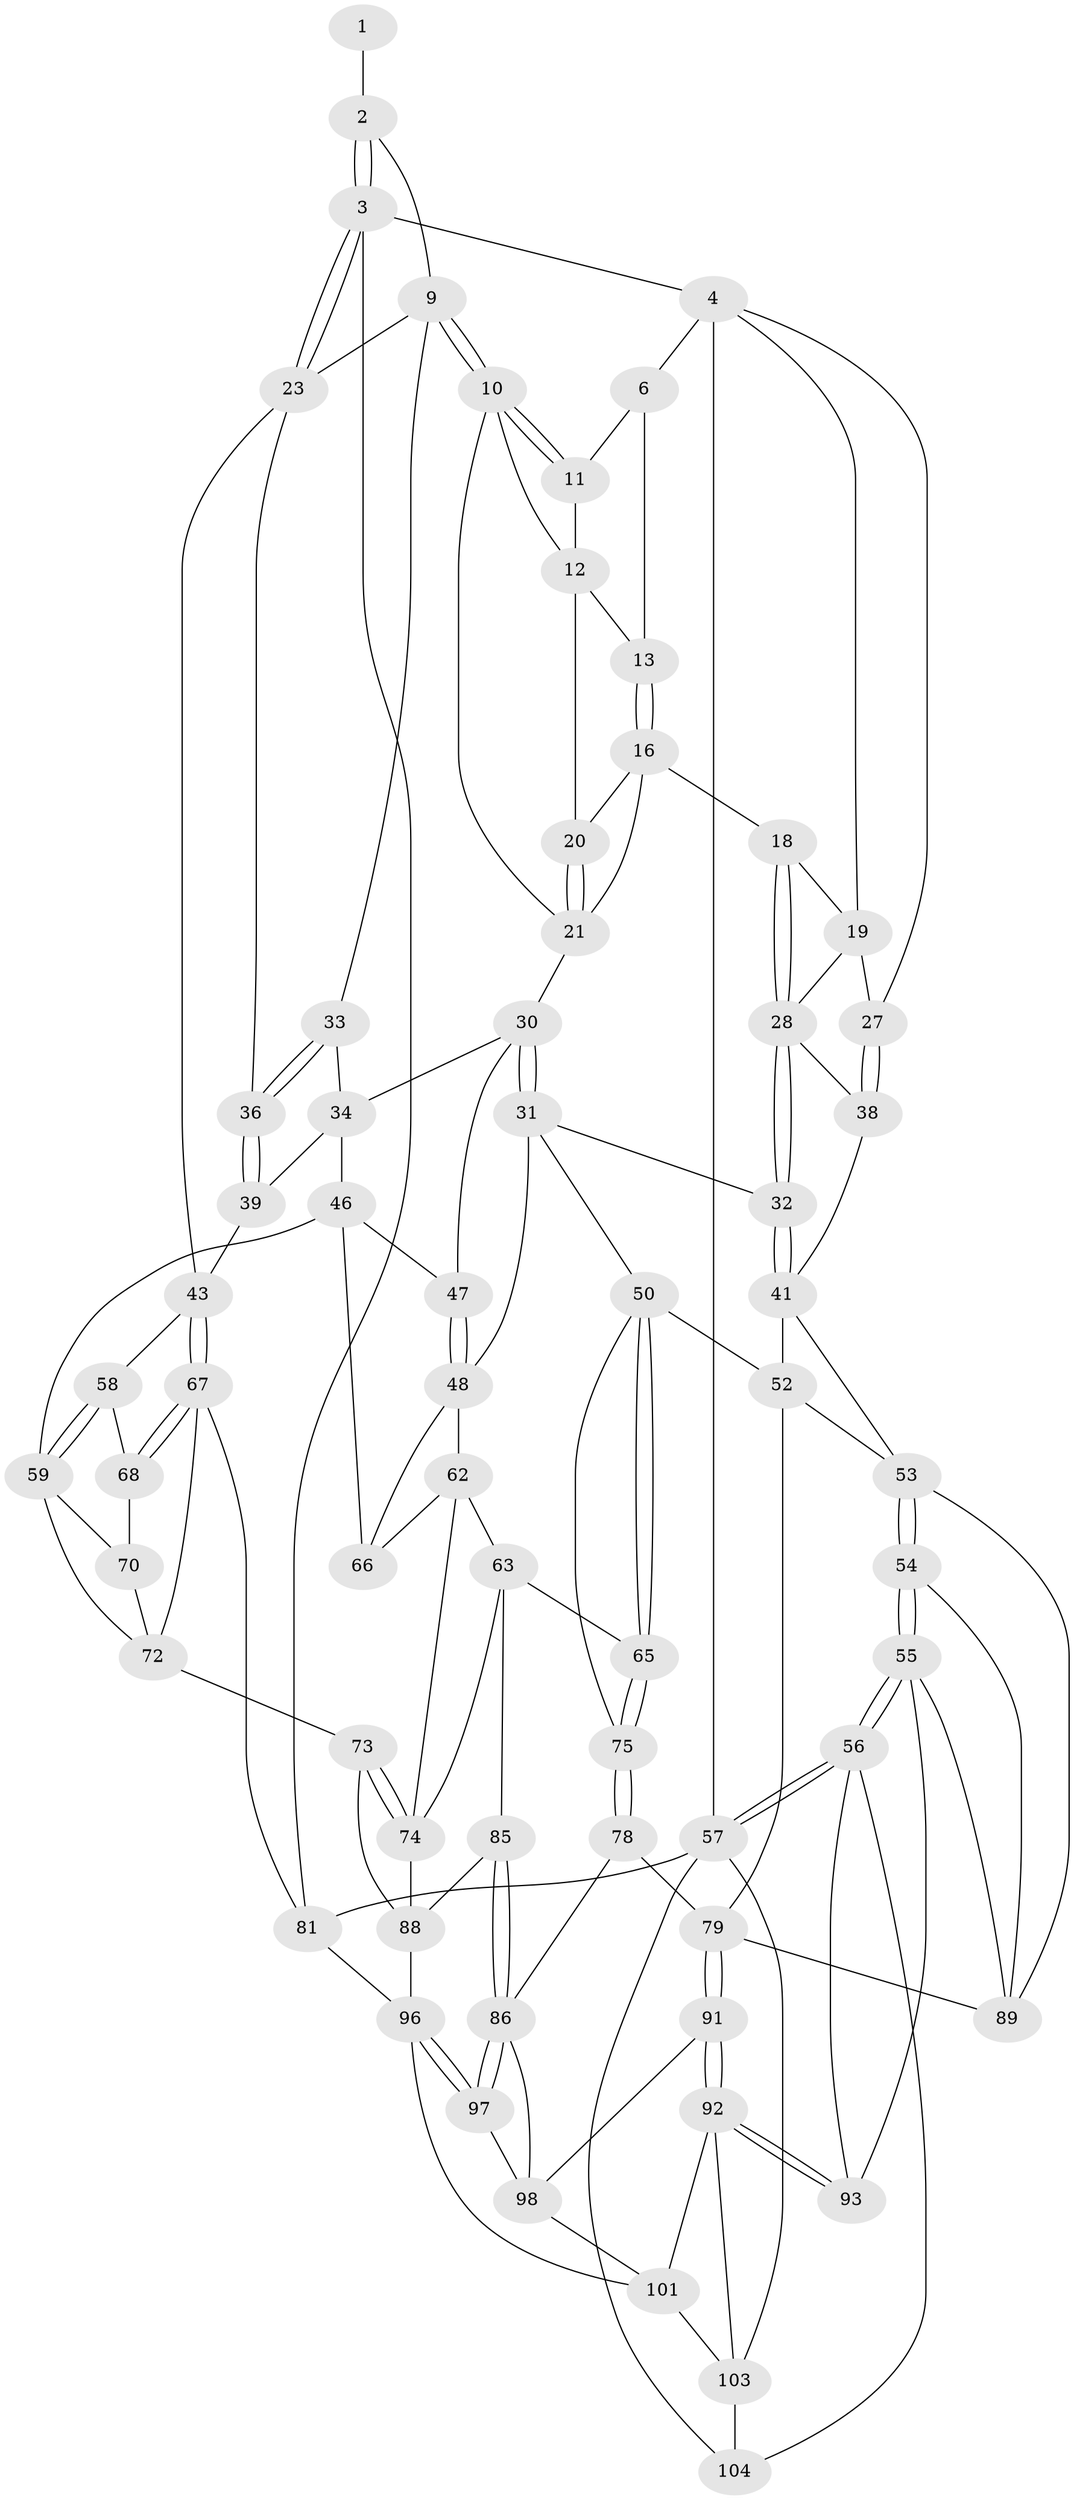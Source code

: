 // Generated by graph-tools (version 1.1) at 2025/52/02/27/25 19:52:38]
// undirected, 67 vertices, 151 edges
graph export_dot {
graph [start="1"]
  node [color=gray90,style=filled];
  1 [pos="+0.645143022879822+0"];
  2 [pos="+1+0",super="+8"];
  3 [pos="+1+0"];
  4 [pos="+0+0",super="+5"];
  6 [pos="+0.25150558007368945+0",super="+7"];
  9 [pos="+0.6961319719790293+0.16549672080698502",super="+25"];
  10 [pos="+0.6717811139539821+0.1612440073746506",super="+14"];
  11 [pos="+0.5306831622776409+0"];
  12 [pos="+0.522213694440954+0.013096541235267607",super="+15"];
  13 [pos="+0.43471806201152513+0.08840161808313556"];
  16 [pos="+0.43481921598620327+0.09832432932239053",super="+17"];
  18 [pos="+0.3085729471839842+0.1586944665178589"];
  19 [pos="+0.2951158532718467+0.1475419618614046",super="+26"];
  20 [pos="+0.4469264021801044+0.10523019963260398"];
  21 [pos="+0.5152466738967746+0.21143689545671088",super="+22"];
  23 [pos="+1+0",super="+24"];
  27 [pos="+0+0.06272071722791601"];
  28 [pos="+0.286329847019969+0.33324313232533426",super="+29"];
  30 [pos="+0.45842049794645223+0.3359131690651328",super="+35"];
  31 [pos="+0.3858626090895602+0.3929262044905276",super="+49"];
  32 [pos="+0.3313371847995929+0.3879555445713105"];
  33 [pos="+0.7339423809350085+0.22774560105399524"];
  34 [pos="+0.6592458323183735+0.33080763354426235",super="+40"];
  36 [pos="+0.846391638420428+0.36083838858008666",super="+37"];
  38 [pos="+0+0.36047388948326337"];
  39 [pos="+0.8599647547748102+0.435875490670067",super="+45"];
  41 [pos="+0.17468317579651+0.5311703653065126",super="+42"];
  43 [pos="+1+0.5272076956263781",super="+44"];
  46 [pos="+0.6713996921245121+0.5450455380677688",super="+60"];
  47 [pos="+0.6129731396719297+0.5553119386025347"];
  48 [pos="+0.5889914417221873+0.5702527708208623",super="+61"];
  50 [pos="+0.4416458299185683+0.5624221649150629",super="+51"];
  52 [pos="+0.28075213416788036+0.6503967340974333",super="+76"];
  53 [pos="+0+0.5229237817610107",super="+77"];
  54 [pos="+0+0.6438170233058879"];
  55 [pos="+0+0.8140318585805149",super="+94"];
  56 [pos="+0+0.8758375668356291",super="+99"];
  57 [pos="+0+1",super="+105"];
  58 [pos="+0.8809694200154268+0.6265829035710577"];
  59 [pos="+0.7826819200461195+0.6713670333897843",super="+71"];
  62 [pos="+0.5677959203199254+0.6984210320891343",super="+69"];
  63 [pos="+0.501169167696909+0.7327618068730696",super="+64"];
  65 [pos="+0.49720636014967373+0.7331271218238784"];
  66 [pos="+0.6758398545259153+0.7186603086610818"];
  67 [pos="+1+0.7003273913888184",super="+82"];
  68 [pos="+0.9378932357946682+0.7198231913047497"];
  70 [pos="+0.9256448670226656+0.7489189130685731"];
  72 [pos="+0.7895661848504755+0.8195836793114515",super="+83"];
  73 [pos="+0.6922502616425762+0.9032049305912956"];
  74 [pos="+0.6298223754091907+0.8201194017710404",super="+84"];
  75 [pos="+0.3668294967417583+0.7069922998736987"];
  78 [pos="+0.381790982942389+0.815755257668846"];
  79 [pos="+0.2624032373678588+0.8161074895080043",super="+80"];
  81 [pos="+1+1"];
  85 [pos="+0.4806452311204657+0.8235373576938135"];
  86 [pos="+0.42981010950672727+0.8576680636636999",super="+87"];
  88 [pos="+0.5005864451018098+0.8270982167257452",super="+95"];
  89 [pos="+0.1296670726166353+0.8289506437167024",super="+90"];
  91 [pos="+0.2555663869879234+0.8730949957276366"];
  92 [pos="+0.16306984118897658+0.9265726368240833",super="+102"];
  93 [pos="+0.12474273226304473+0.8637229662703966"];
  96 [pos="+0.6379147428109856+1",super="+106"];
  97 [pos="+0.45430985936668267+0.930841445799819"];
  98 [pos="+0.3171436314772143+0.9081595805755865",super="+100"];
  101 [pos="+0.3129500672060743+0.9786269221687277",super="+107"];
  103 [pos="+0.1506671774712208+0.9687104791767441",super="+108"];
  104 [pos="+0.046383471935509235+0.9544690423189707"];
  1 -- 2 [weight=2];
  2 -- 3;
  2 -- 3;
  2 -- 9;
  3 -- 4;
  3 -- 23;
  3 -- 23;
  3 -- 81;
  4 -- 27;
  4 -- 57;
  4 -- 19;
  4 -- 6;
  6 -- 13;
  6 -- 11;
  9 -- 10;
  9 -- 10;
  9 -- 33;
  9 -- 23;
  10 -- 11;
  10 -- 11;
  10 -- 21;
  10 -- 12;
  11 -- 12;
  12 -- 13;
  12 -- 20;
  13 -- 16;
  13 -- 16;
  16 -- 20;
  16 -- 18;
  16 -- 21;
  18 -- 19;
  18 -- 28;
  18 -- 28;
  19 -- 27;
  19 -- 28;
  20 -- 21;
  20 -- 21;
  21 -- 30;
  23 -- 43;
  23 -- 36;
  27 -- 38;
  27 -- 38;
  28 -- 32;
  28 -- 32;
  28 -- 38;
  30 -- 31;
  30 -- 31;
  30 -- 34;
  30 -- 47;
  31 -- 32;
  31 -- 48;
  31 -- 50;
  32 -- 41;
  32 -- 41;
  33 -- 34;
  33 -- 36;
  33 -- 36;
  34 -- 46;
  34 -- 39;
  36 -- 39 [weight=2];
  36 -- 39;
  38 -- 41;
  39 -- 43;
  41 -- 52;
  41 -- 53;
  43 -- 67;
  43 -- 67;
  43 -- 58;
  46 -- 47;
  46 -- 66;
  46 -- 59;
  47 -- 48;
  47 -- 48;
  48 -- 66;
  48 -- 62;
  50 -- 65;
  50 -- 65;
  50 -- 75;
  50 -- 52;
  52 -- 53;
  52 -- 79;
  53 -- 54;
  53 -- 54;
  53 -- 89;
  54 -- 55;
  54 -- 55;
  54 -- 89;
  55 -- 56;
  55 -- 56;
  55 -- 93;
  55 -- 89;
  56 -- 57;
  56 -- 57;
  56 -- 104;
  56 -- 93;
  57 -- 81;
  57 -- 104;
  57 -- 103;
  58 -- 59;
  58 -- 59;
  58 -- 68;
  59 -- 72;
  59 -- 70;
  62 -- 63;
  62 -- 66;
  62 -- 74;
  63 -- 74;
  63 -- 65;
  63 -- 85;
  65 -- 75;
  65 -- 75;
  67 -- 68;
  67 -- 68;
  67 -- 81;
  67 -- 72;
  68 -- 70;
  70 -- 72;
  72 -- 73;
  73 -- 74;
  73 -- 74;
  73 -- 88;
  74 -- 88;
  75 -- 78;
  75 -- 78;
  78 -- 79;
  78 -- 86;
  79 -- 91;
  79 -- 91;
  79 -- 89;
  81 -- 96;
  85 -- 86;
  85 -- 86;
  85 -- 88;
  86 -- 97;
  86 -- 97;
  86 -- 98;
  88 -- 96;
  91 -- 92;
  91 -- 92;
  91 -- 98;
  92 -- 93;
  92 -- 93;
  92 -- 101;
  92 -- 103;
  96 -- 97;
  96 -- 97;
  96 -- 101;
  97 -- 98;
  98 -- 101;
  101 -- 103;
  103 -- 104;
}
